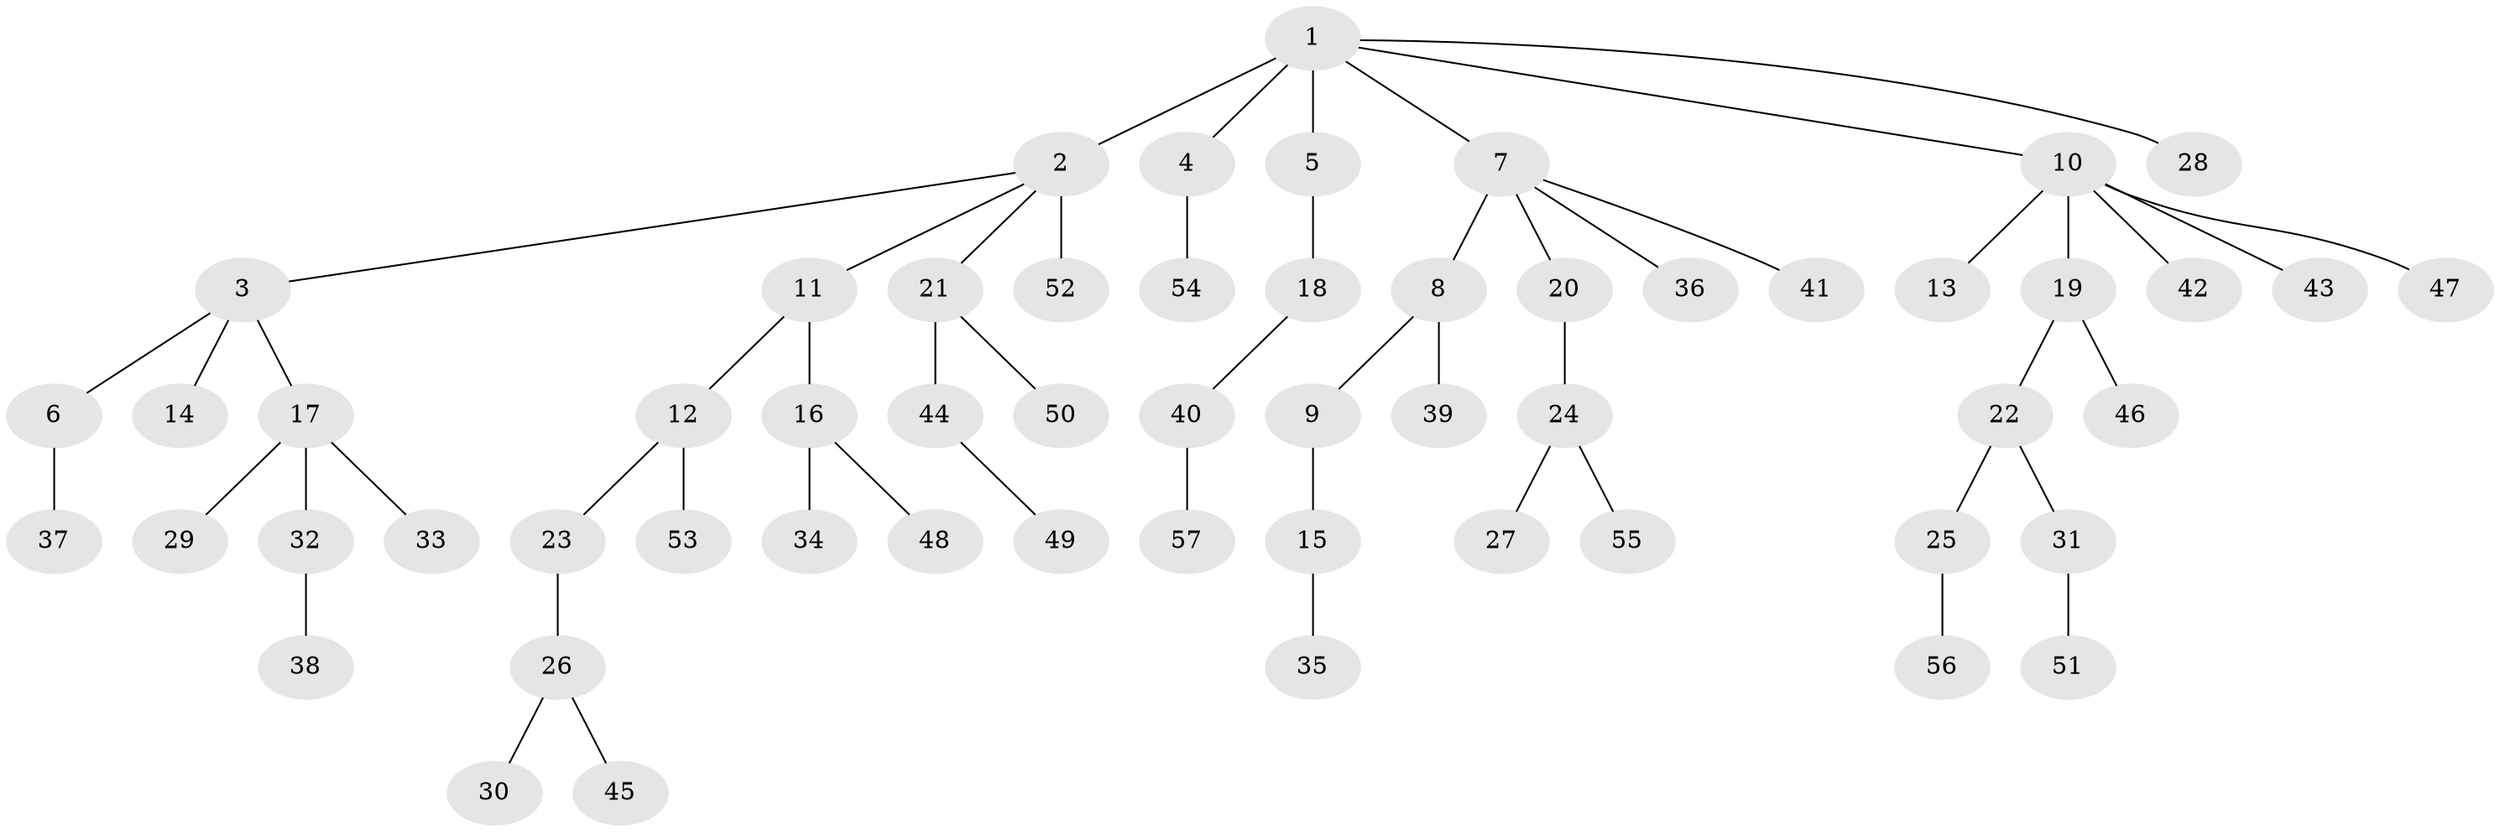 // original degree distribution, {6: 0.017543859649122806, 8: 0.008771929824561403, 2: 0.2719298245614035, 3: 0.07894736842105263, 1: 0.5, 7: 0.008771929824561403, 4: 0.10526315789473684, 5: 0.008771929824561403}
// Generated by graph-tools (version 1.1) at 2025/36/03/09/25 02:36:46]
// undirected, 57 vertices, 56 edges
graph export_dot {
graph [start="1"]
  node [color=gray90,style=filled];
  1;
  2;
  3;
  4;
  5;
  6;
  7;
  8;
  9;
  10;
  11;
  12;
  13;
  14;
  15;
  16;
  17;
  18;
  19;
  20;
  21;
  22;
  23;
  24;
  25;
  26;
  27;
  28;
  29;
  30;
  31;
  32;
  33;
  34;
  35;
  36;
  37;
  38;
  39;
  40;
  41;
  42;
  43;
  44;
  45;
  46;
  47;
  48;
  49;
  50;
  51;
  52;
  53;
  54;
  55;
  56;
  57;
  1 -- 2 [weight=3.0];
  1 -- 4 [weight=1.0];
  1 -- 5 [weight=1.0];
  1 -- 7 [weight=2.0];
  1 -- 10 [weight=1.0];
  1 -- 28 [weight=1.0];
  2 -- 3 [weight=1.0];
  2 -- 11 [weight=1.0];
  2 -- 21 [weight=1.0];
  2 -- 52 [weight=1.0];
  3 -- 6 [weight=1.0];
  3 -- 14 [weight=1.0];
  3 -- 17 [weight=1.0];
  4 -- 54 [weight=1.0];
  5 -- 18 [weight=1.0];
  6 -- 37 [weight=1.0];
  7 -- 8 [weight=1.0];
  7 -- 20 [weight=1.0];
  7 -- 36 [weight=1.0];
  7 -- 41 [weight=1.0];
  8 -- 9 [weight=1.0];
  8 -- 39 [weight=3.0];
  9 -- 15 [weight=1.0];
  10 -- 13 [weight=1.0];
  10 -- 19 [weight=1.0];
  10 -- 42 [weight=1.0];
  10 -- 43 [weight=1.0];
  10 -- 47 [weight=1.0];
  11 -- 12 [weight=1.0];
  11 -- 16 [weight=1.0];
  12 -- 23 [weight=1.0];
  12 -- 53 [weight=1.0];
  15 -- 35 [weight=1.0];
  16 -- 34 [weight=1.0];
  16 -- 48 [weight=1.0];
  17 -- 29 [weight=1.0];
  17 -- 32 [weight=1.0];
  17 -- 33 [weight=1.0];
  18 -- 40 [weight=1.0];
  19 -- 22 [weight=1.0];
  19 -- 46 [weight=1.0];
  20 -- 24 [weight=1.0];
  21 -- 44 [weight=1.0];
  21 -- 50 [weight=1.0];
  22 -- 25 [weight=1.0];
  22 -- 31 [weight=1.0];
  23 -- 26 [weight=1.0];
  24 -- 27 [weight=1.0];
  24 -- 55 [weight=1.0];
  25 -- 56 [weight=1.0];
  26 -- 30 [weight=1.0];
  26 -- 45 [weight=1.0];
  31 -- 51 [weight=1.0];
  32 -- 38 [weight=1.0];
  40 -- 57 [weight=1.0];
  44 -- 49 [weight=1.0];
}
